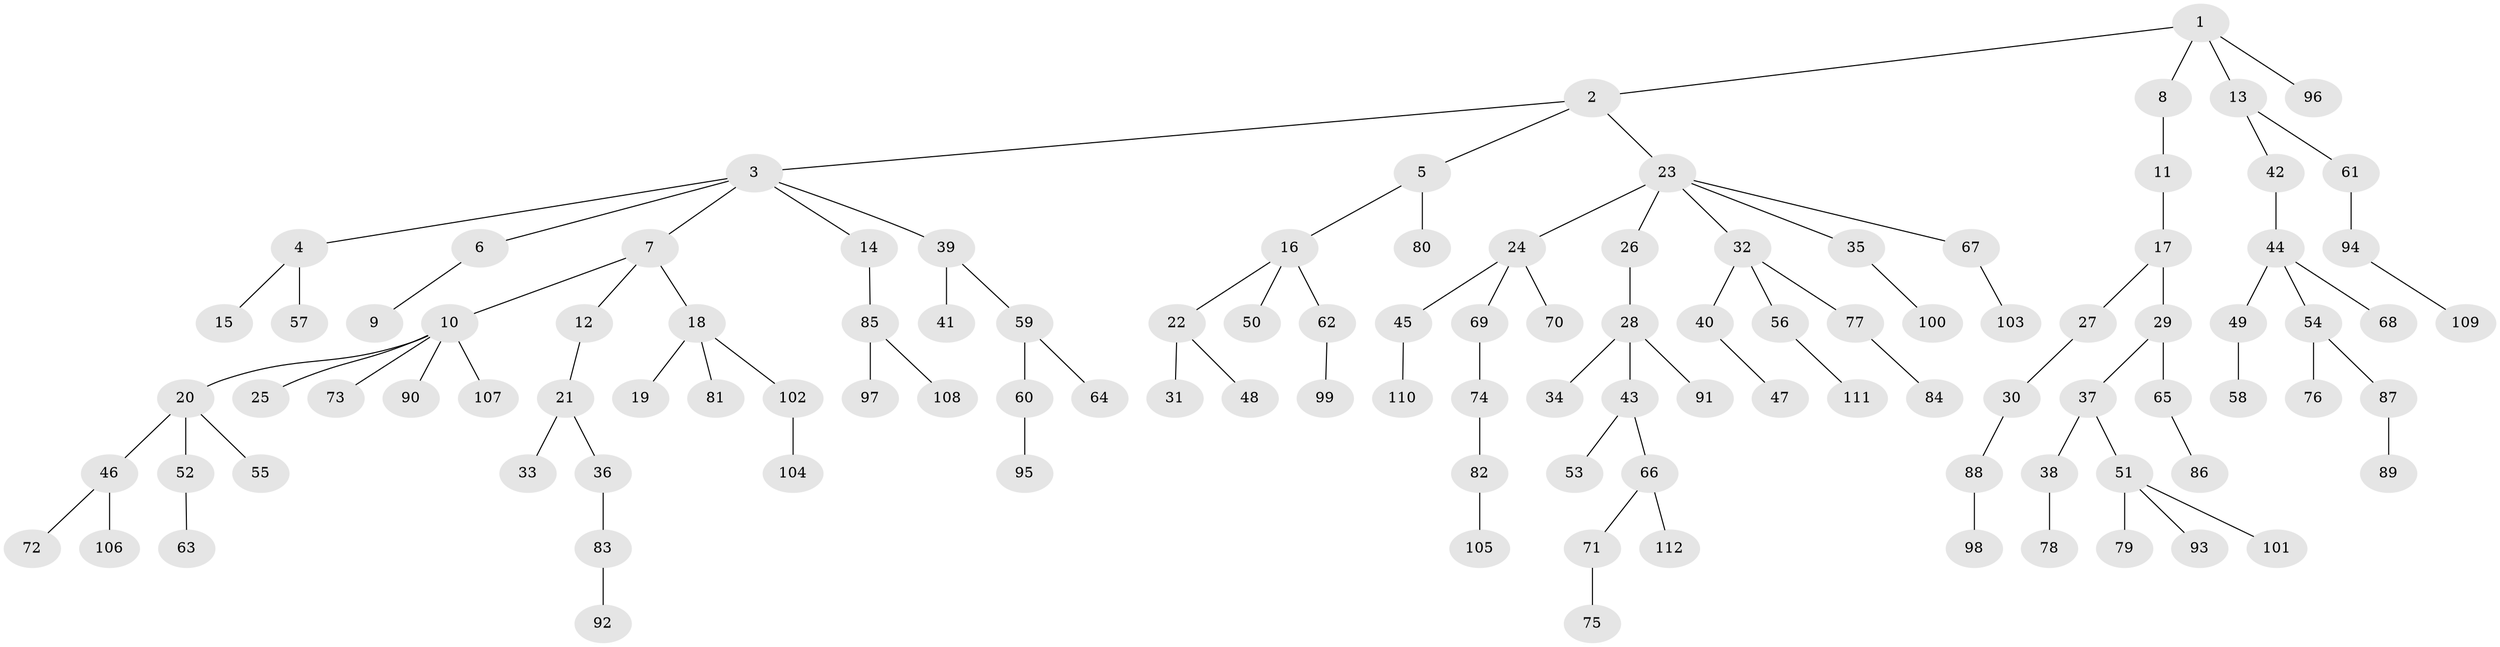 // coarse degree distribution, {1: 0.7272727272727273, 2: 0.20454545454545456, 4: 0.022727272727272728, 3: 0.022727272727272728, 29: 0.022727272727272728}
// Generated by graph-tools (version 1.1) at 2025/56/03/04/25 21:56:03]
// undirected, 112 vertices, 111 edges
graph export_dot {
graph [start="1"]
  node [color=gray90,style=filled];
  1;
  2;
  3;
  4;
  5;
  6;
  7;
  8;
  9;
  10;
  11;
  12;
  13;
  14;
  15;
  16;
  17;
  18;
  19;
  20;
  21;
  22;
  23;
  24;
  25;
  26;
  27;
  28;
  29;
  30;
  31;
  32;
  33;
  34;
  35;
  36;
  37;
  38;
  39;
  40;
  41;
  42;
  43;
  44;
  45;
  46;
  47;
  48;
  49;
  50;
  51;
  52;
  53;
  54;
  55;
  56;
  57;
  58;
  59;
  60;
  61;
  62;
  63;
  64;
  65;
  66;
  67;
  68;
  69;
  70;
  71;
  72;
  73;
  74;
  75;
  76;
  77;
  78;
  79;
  80;
  81;
  82;
  83;
  84;
  85;
  86;
  87;
  88;
  89;
  90;
  91;
  92;
  93;
  94;
  95;
  96;
  97;
  98;
  99;
  100;
  101;
  102;
  103;
  104;
  105;
  106;
  107;
  108;
  109;
  110;
  111;
  112;
  1 -- 2;
  1 -- 8;
  1 -- 13;
  1 -- 96;
  2 -- 3;
  2 -- 5;
  2 -- 23;
  3 -- 4;
  3 -- 6;
  3 -- 7;
  3 -- 14;
  3 -- 39;
  4 -- 15;
  4 -- 57;
  5 -- 16;
  5 -- 80;
  6 -- 9;
  7 -- 10;
  7 -- 12;
  7 -- 18;
  8 -- 11;
  10 -- 20;
  10 -- 25;
  10 -- 73;
  10 -- 90;
  10 -- 107;
  11 -- 17;
  12 -- 21;
  13 -- 42;
  13 -- 61;
  14 -- 85;
  16 -- 22;
  16 -- 50;
  16 -- 62;
  17 -- 27;
  17 -- 29;
  18 -- 19;
  18 -- 81;
  18 -- 102;
  20 -- 46;
  20 -- 52;
  20 -- 55;
  21 -- 33;
  21 -- 36;
  22 -- 31;
  22 -- 48;
  23 -- 24;
  23 -- 26;
  23 -- 32;
  23 -- 35;
  23 -- 67;
  24 -- 45;
  24 -- 69;
  24 -- 70;
  26 -- 28;
  27 -- 30;
  28 -- 34;
  28 -- 43;
  28 -- 91;
  29 -- 37;
  29 -- 65;
  30 -- 88;
  32 -- 40;
  32 -- 56;
  32 -- 77;
  35 -- 100;
  36 -- 83;
  37 -- 38;
  37 -- 51;
  38 -- 78;
  39 -- 41;
  39 -- 59;
  40 -- 47;
  42 -- 44;
  43 -- 53;
  43 -- 66;
  44 -- 49;
  44 -- 54;
  44 -- 68;
  45 -- 110;
  46 -- 72;
  46 -- 106;
  49 -- 58;
  51 -- 79;
  51 -- 93;
  51 -- 101;
  52 -- 63;
  54 -- 76;
  54 -- 87;
  56 -- 111;
  59 -- 60;
  59 -- 64;
  60 -- 95;
  61 -- 94;
  62 -- 99;
  65 -- 86;
  66 -- 71;
  66 -- 112;
  67 -- 103;
  69 -- 74;
  71 -- 75;
  74 -- 82;
  77 -- 84;
  82 -- 105;
  83 -- 92;
  85 -- 97;
  85 -- 108;
  87 -- 89;
  88 -- 98;
  94 -- 109;
  102 -- 104;
}
